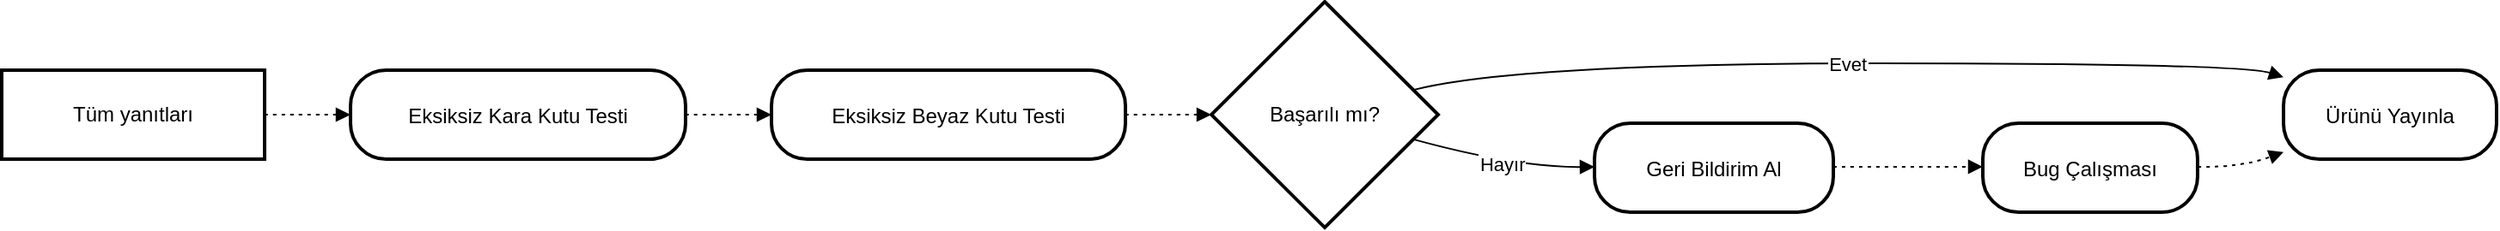 <mxfile version="24.8.6">
  <diagram name="Sayfa -1" id="sBxWztrtkbGhNoPMcbBR">
    <mxGraphModel dx="2026" dy="1141" grid="1" gridSize="10" guides="1" tooltips="1" connect="1" arrows="1" fold="1" page="1" pageScale="1" pageWidth="827" pageHeight="1169" math="0" shadow="0">
      <root>
        <mxCell id="0" />
        <mxCell id="1" parent="0" />
        <mxCell id="2" value="Tüm yanıtları" style="whiteSpace=wrap;strokeWidth=2;" parent="1" vertex="1">
          <mxGeometry x="100" y="180" width="153" height="52" as="geometry" />
        </mxCell>
        <mxCell id="3" value="Eksiksiz Kara Kutu Testi" style="rounded=1;arcSize=40;strokeWidth=2" parent="1" vertex="1">
          <mxGeometry x="303" y="180" width="195" height="52" as="geometry" />
        </mxCell>
        <mxCell id="4" value="Eksiksiz Beyaz Kutu Testi" style="rounded=1;arcSize=40;strokeWidth=2" parent="1" vertex="1">
          <mxGeometry x="548" y="180" width="206" height="52" as="geometry" />
        </mxCell>
        <mxCell id="5" value="Başarılı mı?" style="rhombus;strokeWidth=2;whiteSpace=wrap;" parent="1" vertex="1">
          <mxGeometry x="804" y="140" width="132" height="132" as="geometry" />
        </mxCell>
        <mxCell id="6" value="Ürünü Yayınla" style="rounded=1;arcSize=40;strokeWidth=2" parent="1" vertex="1">
          <mxGeometry x="1428" y="180" width="124" height="52" as="geometry" />
        </mxCell>
        <mxCell id="7" value="Geri Bildirim Al" style="rounded=1;arcSize=40;strokeWidth=2" parent="1" vertex="1">
          <mxGeometry x="1027" y="211" width="139" height="52" as="geometry" />
        </mxCell>
        <mxCell id="8" value="Bug Çalışması" style="rounded=1;arcSize=40;strokeWidth=2" parent="1" vertex="1">
          <mxGeometry x="1253" y="211" width="125" height="52" as="geometry" />
        </mxCell>
        <mxCell id="9" value="" style="curved=1;dashed=1;dashPattern=2 3;startArrow=none;endArrow=block;exitX=1;exitY=0.5;entryX=0;entryY=0.5;" parent="1" source="2" target="3" edge="1">
          <mxGeometry relative="1" as="geometry">
            <Array as="points" />
          </mxGeometry>
        </mxCell>
        <mxCell id="10" value="" style="curved=1;dashed=1;dashPattern=2 3;startArrow=none;endArrow=block;exitX=1;exitY=0.5;entryX=0;entryY=0.5;" parent="1" source="3" target="4" edge="1">
          <mxGeometry relative="1" as="geometry">
            <Array as="points" />
          </mxGeometry>
        </mxCell>
        <mxCell id="11" value="" style="curved=1;dashed=1;dashPattern=2 3;startArrow=none;endArrow=block;exitX=1;exitY=0.5;entryX=0;entryY=0.5;" parent="1" source="4" target="5" edge="1">
          <mxGeometry relative="1" as="geometry">
            <Array as="points" />
          </mxGeometry>
        </mxCell>
        <mxCell id="12" value="Evet" style="curved=1;startArrow=none;endArrow=block;exitX=1;exitY=0.36;entryX=0;entryY=0.08;" parent="1" source="5" target="6" edge="1">
          <mxGeometry relative="1" as="geometry">
            <Array as="points">
              <mxPoint x="982" y="176" />
              <mxPoint x="1403" y="176" />
            </Array>
          </mxGeometry>
        </mxCell>
        <mxCell id="13" value="Hayır" style="curved=1;startArrow=none;endArrow=block;exitX=1;exitY=0.64;entryX=0;entryY=0.49;" parent="1" source="5" target="7" edge="1">
          <mxGeometry relative="1" as="geometry">
            <Array as="points">
              <mxPoint x="982" y="237" />
            </Array>
          </mxGeometry>
        </mxCell>
        <mxCell id="14" value="" style="curved=1;dashed=1;dashPattern=2 3;startArrow=none;endArrow=block;exitX=1;exitY=0.49;entryX=0;entryY=0.49;" parent="1" source="7" target="8" edge="1">
          <mxGeometry relative="1" as="geometry">
            <Array as="points" />
          </mxGeometry>
        </mxCell>
        <mxCell id="15" value="" style="curved=1;dashed=1;dashPattern=2 3;startArrow=none;endArrow=block;exitX=1;exitY=0.49;entryX=0;entryY=0.92;" parent="1" source="8" target="6" edge="1">
          <mxGeometry relative="1" as="geometry">
            <Array as="points">
              <mxPoint x="1403" y="237" />
            </Array>
          </mxGeometry>
        </mxCell>
      </root>
    </mxGraphModel>
  </diagram>
</mxfile>
